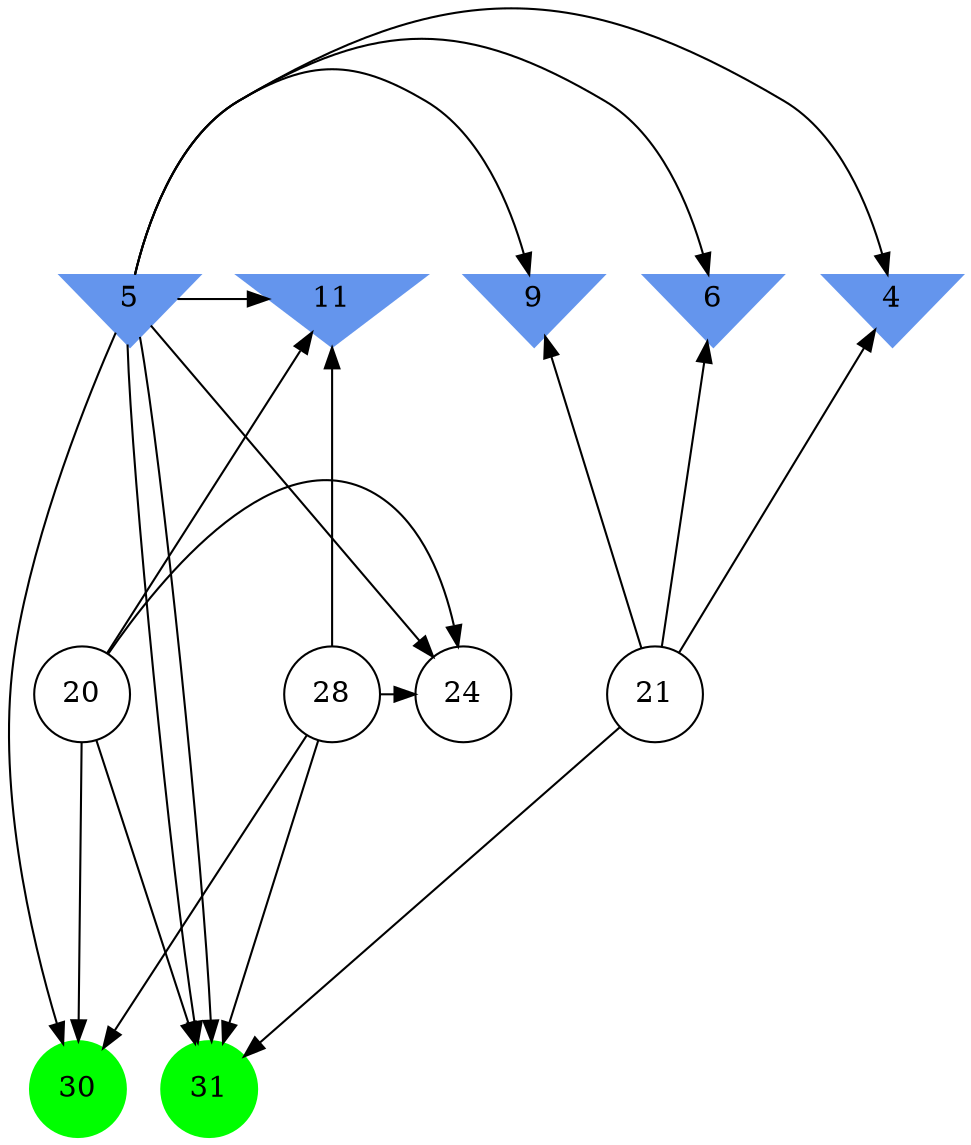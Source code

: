 digraph brain {
	ranksep=2.0;
	4 [shape=invtriangle,style=filled,color=cornflowerblue];
	5 [shape=invtriangle,style=filled,color=cornflowerblue];
	6 [shape=invtriangle,style=filled,color=cornflowerblue];
	9 [shape=invtriangle,style=filled,color=cornflowerblue];
	11 [shape=invtriangle,style=filled,color=cornflowerblue];
	20 [shape=circle,color=black];
	21 [shape=circle,color=black];
	24 [shape=circle,color=black];
	28 [shape=circle,color=black];
	30 [shape=circle,style=filled,color=green];
	31 [shape=circle,style=filled,color=green];
	21	->	6;
	21	->	31;
	21	->	9;
	21	->	4;
	5	->	6;
	5	->	31;
	5	->	9;
	5	->	4;
	28	->	24;
	28	->	31;
	28	->	11;
	28	->	30;
	5	->	24;
	5	->	31;
	5	->	11;
	5	->	30;
	20	->	24;
	20	->	31;
	20	->	11;
	20	->	30;
	{ rank=same; 4; 5; 6; 9; 11; }
	{ rank=same; 20; 21; 24; 28; }
	{ rank=same; 30; 31; }
}
